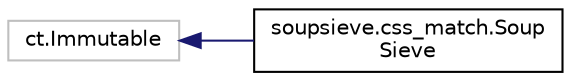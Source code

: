digraph "Graphical Class Hierarchy"
{
 // LATEX_PDF_SIZE
  edge [fontname="Helvetica",fontsize="10",labelfontname="Helvetica",labelfontsize="10"];
  node [fontname="Helvetica",fontsize="10",shape=record];
  rankdir="LR";
  Node6773 [label="ct.Immutable",height=0.2,width=0.4,color="grey75", fillcolor="white", style="filled",tooltip=" "];
  Node6773 -> Node0 [dir="back",color="midnightblue",fontsize="10",style="solid",fontname="Helvetica"];
  Node0 [label="soupsieve.css_match.Soup\lSieve",height=0.2,width=0.4,color="black", fillcolor="white", style="filled",URL="$classsoupsieve_1_1css__match_1_1SoupSieve.html",tooltip=" "];
}
